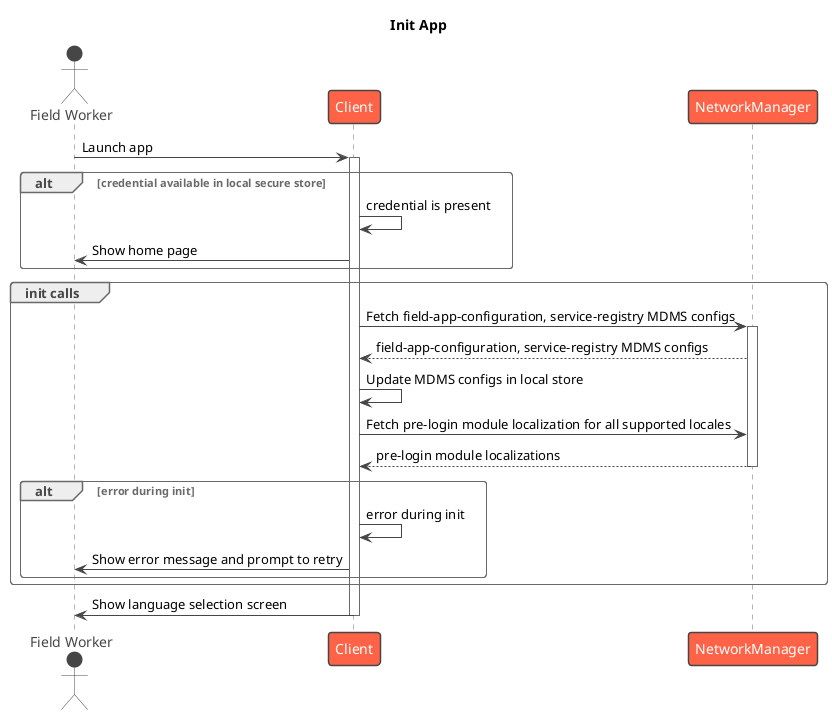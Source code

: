 @startuml
!theme vibrant
title Init App
actor "Field Worker" as a
participant Client as c
participant NetworkManager as nm

a -> c: Launch app
activate c
alt credential available in local secure store
  c -> c: credential is present
  c -> a: Show home page
end
group init calls
  c -> nm: Fetch field-app-configuration, service-registry MDMS configs
  activate nm
  nm --> c: field-app-configuration, service-registry MDMS configs
  c -> c: Update MDMS configs in local store
  c -> nm: Fetch pre-login module localization for all supported locales
  nm --> c: pre-login module localizations
  deactivate nm
  alt error during init
    c -> c: error during init
    c -> a: Show error message and prompt to retry
  end
end
c -> a: Show language selection screen
deactivate c

@enduml